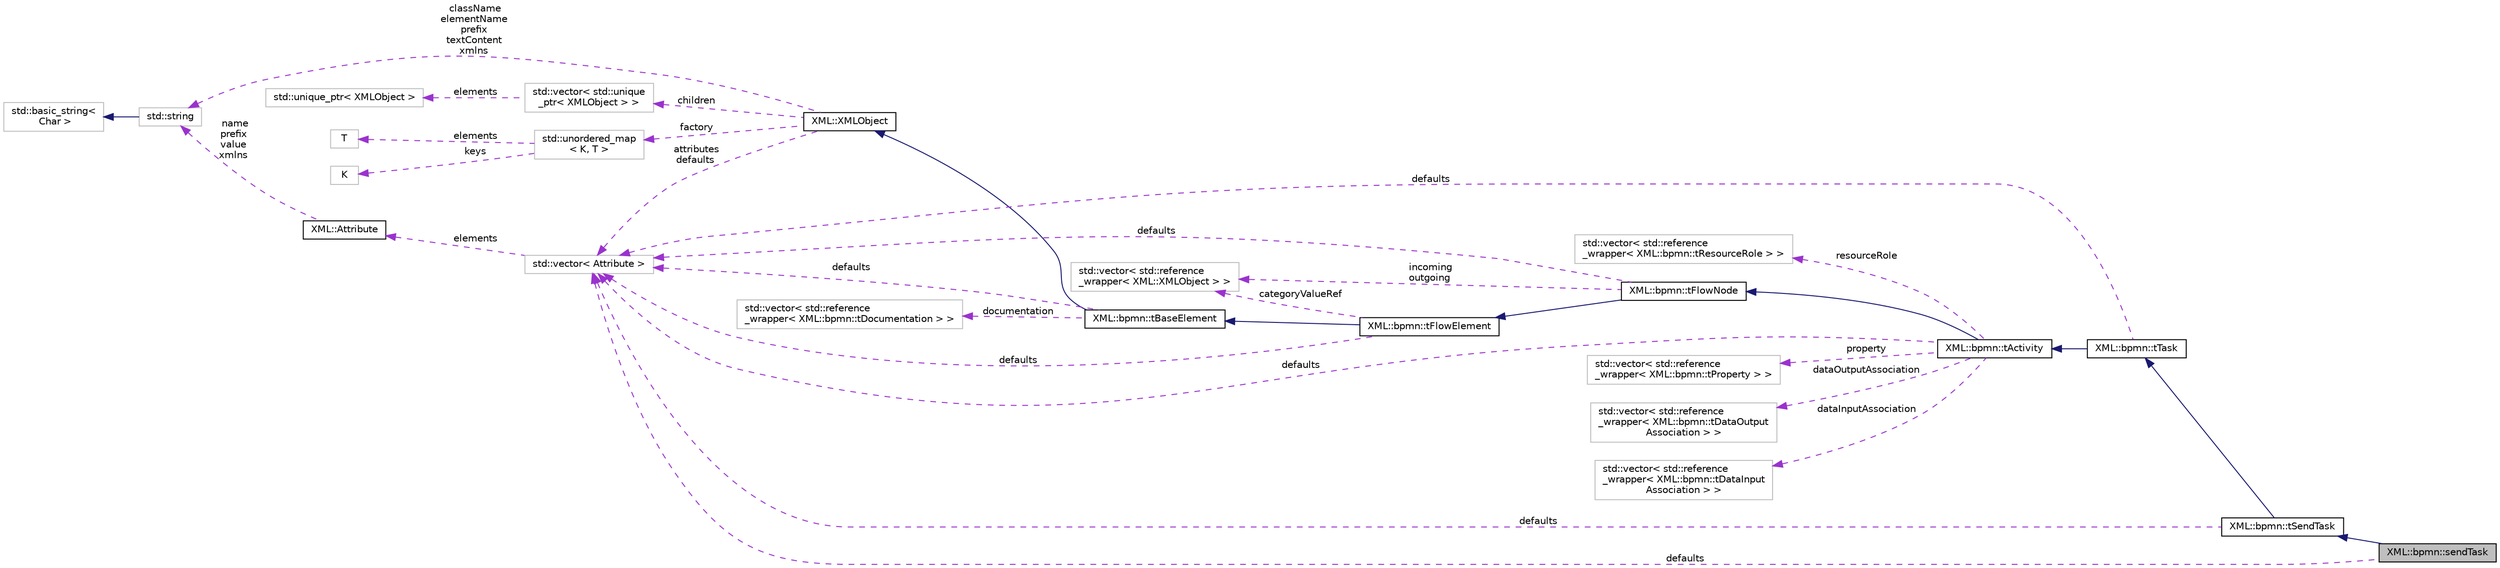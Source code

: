 digraph "XML::bpmn::sendTask"
{
 // LATEX_PDF_SIZE
  edge [fontname="Helvetica",fontsize="10",labelfontname="Helvetica",labelfontsize="10"];
  node [fontname="Helvetica",fontsize="10",shape=record];
  rankdir="LR";
  Node1 [label="XML::bpmn::sendTask",height=0.2,width=0.4,color="black", fillcolor="grey75", style="filled", fontcolor="black",tooltip=" "];
  Node2 -> Node1 [dir="back",color="midnightblue",fontsize="10",style="solid",fontname="Helvetica"];
  Node2 [label="XML::bpmn::tSendTask",height=0.2,width=0.4,color="black", fillcolor="white", style="filled",URL="$classXML_1_1bpmn_1_1tSendTask.html",tooltip=" "];
  Node3 -> Node2 [dir="back",color="midnightblue",fontsize="10",style="solid",fontname="Helvetica"];
  Node3 [label="XML::bpmn::tTask",height=0.2,width=0.4,color="black", fillcolor="white", style="filled",URL="$classXML_1_1bpmn_1_1tTask.html",tooltip=" "];
  Node4 -> Node3 [dir="back",color="midnightblue",fontsize="10",style="solid",fontname="Helvetica"];
  Node4 [label="XML::bpmn::tActivity",height=0.2,width=0.4,color="black", fillcolor="white", style="filled",URL="$classXML_1_1bpmn_1_1tActivity.html",tooltip=" "];
  Node5 -> Node4 [dir="back",color="midnightblue",fontsize="10",style="solid",fontname="Helvetica"];
  Node5 [label="XML::bpmn::tFlowNode",height=0.2,width=0.4,color="black", fillcolor="white", style="filled",URL="$classXML_1_1bpmn_1_1tFlowNode.html",tooltip=" "];
  Node6 -> Node5 [dir="back",color="midnightblue",fontsize="10",style="solid",fontname="Helvetica"];
  Node6 [label="XML::bpmn::tFlowElement",height=0.2,width=0.4,color="black", fillcolor="white", style="filled",URL="$classXML_1_1bpmn_1_1tFlowElement.html",tooltip=" "];
  Node7 -> Node6 [dir="back",color="midnightblue",fontsize="10",style="solid",fontname="Helvetica"];
  Node7 [label="XML::bpmn::tBaseElement",height=0.2,width=0.4,color="black", fillcolor="white", style="filled",URL="$classXML_1_1bpmn_1_1tBaseElement.html",tooltip=" "];
  Node8 -> Node7 [dir="back",color="midnightblue",fontsize="10",style="solid",fontname="Helvetica"];
  Node8 [label="XML::XMLObject",height=0.2,width=0.4,color="black", fillcolor="white", style="filled",URL="$classXML_1_1XMLObject.html",tooltip=" "];
  Node9 -> Node8 [dir="back",color="darkorchid3",fontsize="10",style="dashed",label=" attributes\ndefaults" ,fontname="Helvetica"];
  Node9 [label="std::vector\< Attribute \>",height=0.2,width=0.4,color="grey75", fillcolor="white", style="filled",tooltip=" "];
  Node10 -> Node9 [dir="back",color="darkorchid3",fontsize="10",style="dashed",label=" elements" ,fontname="Helvetica"];
  Node10 [label="XML::Attribute",height=0.2,width=0.4,color="black", fillcolor="white", style="filled",URL="$structXML_1_1Attribute.html",tooltip=" "];
  Node11 -> Node10 [dir="back",color="darkorchid3",fontsize="10",style="dashed",label=" name\nprefix\nvalue\nxmlns" ,fontname="Helvetica"];
  Node11 [label="std::string",height=0.2,width=0.4,color="grey75", fillcolor="white", style="filled",tooltip=" "];
  Node12 -> Node11 [dir="back",color="midnightblue",fontsize="10",style="solid",fontname="Helvetica"];
  Node12 [label="std::basic_string\<\l Char \>",height=0.2,width=0.4,color="grey75", fillcolor="white", style="filled",tooltip=" "];
  Node11 -> Node8 [dir="back",color="darkorchid3",fontsize="10",style="dashed",label=" className\nelementName\nprefix\ntextContent\nxmlns" ,fontname="Helvetica"];
  Node13 -> Node8 [dir="back",color="darkorchid3",fontsize="10",style="dashed",label=" children" ,fontname="Helvetica"];
  Node13 [label="std::vector\< std::unique\l_ptr\< XMLObject \> \>",height=0.2,width=0.4,color="grey75", fillcolor="white", style="filled",tooltip=" "];
  Node14 -> Node13 [dir="back",color="darkorchid3",fontsize="10",style="dashed",label=" elements" ,fontname="Helvetica"];
  Node14 [label="std::unique_ptr\< XMLObject \>",height=0.2,width=0.4,color="grey75", fillcolor="white", style="filled",tooltip=" "];
  Node15 -> Node8 [dir="back",color="darkorchid3",fontsize="10",style="dashed",label=" factory" ,fontname="Helvetica"];
  Node15 [label="std::unordered_map\l\< K, T \>",height=0.2,width=0.4,color="grey75", fillcolor="white", style="filled",tooltip=" "];
  Node16 -> Node15 [dir="back",color="darkorchid3",fontsize="10",style="dashed",label=" keys" ,fontname="Helvetica"];
  Node16 [label="K",height=0.2,width=0.4,color="grey75", fillcolor="white", style="filled",tooltip=" "];
  Node17 -> Node15 [dir="back",color="darkorchid3",fontsize="10",style="dashed",label=" elements" ,fontname="Helvetica"];
  Node17 [label="T",height=0.2,width=0.4,color="grey75", fillcolor="white", style="filled",tooltip=" "];
  Node18 -> Node7 [dir="back",color="darkorchid3",fontsize="10",style="dashed",label=" documentation" ,fontname="Helvetica"];
  Node18 [label="std::vector\< std::reference\l_wrapper\< XML::bpmn::tDocumentation \> \>",height=0.2,width=0.4,color="grey75", fillcolor="white", style="filled",tooltip=" "];
  Node9 -> Node7 [dir="back",color="darkorchid3",fontsize="10",style="dashed",label=" defaults" ,fontname="Helvetica"];
  Node9 -> Node6 [dir="back",color="darkorchid3",fontsize="10",style="dashed",label=" defaults" ,fontname="Helvetica"];
  Node19 -> Node6 [dir="back",color="darkorchid3",fontsize="10",style="dashed",label=" categoryValueRef" ,fontname="Helvetica"];
  Node19 [label="std::vector\< std::reference\l_wrapper\< XML::XMLObject \> \>",height=0.2,width=0.4,color="grey75", fillcolor="white", style="filled",tooltip=" "];
  Node9 -> Node5 [dir="back",color="darkorchid3",fontsize="10",style="dashed",label=" defaults" ,fontname="Helvetica"];
  Node19 -> Node5 [dir="back",color="darkorchid3",fontsize="10",style="dashed",label=" incoming\noutgoing" ,fontname="Helvetica"];
  Node20 -> Node4 [dir="back",color="darkorchid3",fontsize="10",style="dashed",label=" property" ,fontname="Helvetica"];
  Node20 [label="std::vector\< std::reference\l_wrapper\< XML::bpmn::tProperty \> \>",height=0.2,width=0.4,color="grey75", fillcolor="white", style="filled",tooltip=" "];
  Node9 -> Node4 [dir="back",color="darkorchid3",fontsize="10",style="dashed",label=" defaults" ,fontname="Helvetica"];
  Node21 -> Node4 [dir="back",color="darkorchid3",fontsize="10",style="dashed",label=" dataOutputAssociation" ,fontname="Helvetica"];
  Node21 [label="std::vector\< std::reference\l_wrapper\< XML::bpmn::tDataOutput\lAssociation \> \>",height=0.2,width=0.4,color="grey75", fillcolor="white", style="filled",tooltip=" "];
  Node22 -> Node4 [dir="back",color="darkorchid3",fontsize="10",style="dashed",label=" dataInputAssociation" ,fontname="Helvetica"];
  Node22 [label="std::vector\< std::reference\l_wrapper\< XML::bpmn::tDataInput\lAssociation \> \>",height=0.2,width=0.4,color="grey75", fillcolor="white", style="filled",tooltip=" "];
  Node23 -> Node4 [dir="back",color="darkorchid3",fontsize="10",style="dashed",label=" resourceRole" ,fontname="Helvetica"];
  Node23 [label="std::vector\< std::reference\l_wrapper\< XML::bpmn::tResourceRole \> \>",height=0.2,width=0.4,color="grey75", fillcolor="white", style="filled",tooltip=" "];
  Node9 -> Node3 [dir="back",color="darkorchid3",fontsize="10",style="dashed",label=" defaults" ,fontname="Helvetica"];
  Node9 -> Node2 [dir="back",color="darkorchid3",fontsize="10",style="dashed",label=" defaults" ,fontname="Helvetica"];
  Node9 -> Node1 [dir="back",color="darkorchid3",fontsize="10",style="dashed",label=" defaults" ,fontname="Helvetica"];
}

